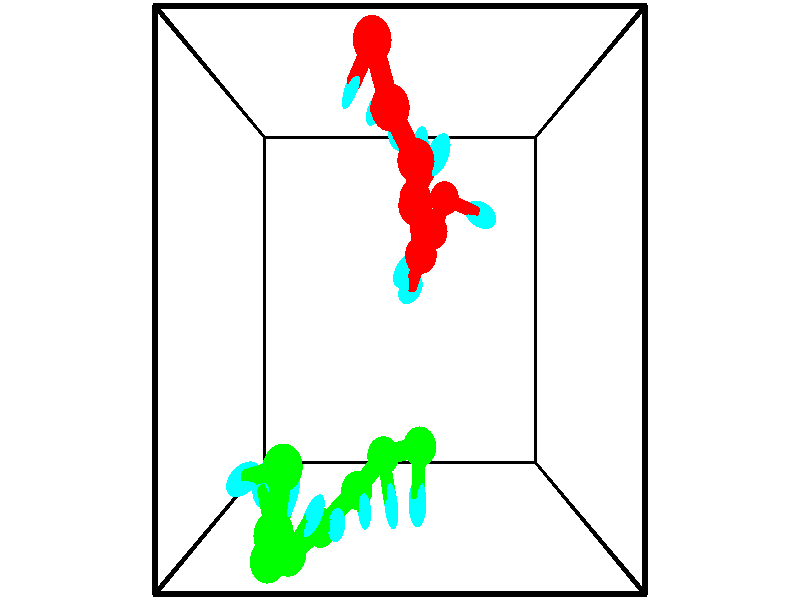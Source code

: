 // switches for output
#declare DRAW_BASES = 1; // possible values are 0, 1; only relevant for DNA ribbons
#declare DRAW_BASES_TYPE = 3; // possible values are 1, 2, 3; only relevant for DNA ribbons
#declare DRAW_FOG = 0; // set to 1 to enable fog

#include "colors.inc"

#include "transforms.inc"
background { rgb <1, 1, 1>}

#default {
   normal{
       ripples 0.25
       frequency 0.20
       turbulence 0.2
       lambda 5
   }
	finish {
		phong 0.1
		phong_size 40.
	}
}

// original window dimensions: 1024x640


// camera settings

camera {
	sky <-0, 1, 0>
	up <-0, 1, 0>
	right 1.6 * <1, 0, 0>
	location <2.5, 2.5, 11.1562>
	look_at <2.5, 2.5, 2.5>
	direction <0, 0, -8.6562>
	angle 67.0682
}


# declare cpy_camera_pos = <2.5, 2.5, 11.1562>;
# if (DRAW_FOG = 1)
fog {
	fog_type 2
	up vnormalize(cpy_camera_pos)
	color rgbt<1,1,1,0.3>
	distance 1e-5
	fog_alt 3e-3
	fog_offset 4
}
# end


// LIGHTS

# declare lum = 6;
global_settings {
	ambient_light rgb lum * <0.05, 0.05, 0.05>
	max_trace_level 15
}# declare cpy_direct_light_amount = 0.25;
light_source
{	1000 * <-1, -1, 1>,
	rgb lum * cpy_direct_light_amount
	parallel
}

light_source
{	1000 * <1, 1, -1>,
	rgb lum * cpy_direct_light_amount
	parallel
}

// strand 0

// nucleotide -1

// particle -1
sphere {
	<3.281996, 3.988535, 0.540082> 0.250000
	pigment { color rgbt <1,0,0,0> }
	no_shadow
}
cylinder {
	<3.654948, 3.859486, 0.474869>,  <3.878720, 3.782056, 0.435741>, 0.100000
	pigment { color rgbt <1,0,0,0> }
	no_shadow
}
cylinder {
	<3.654948, 3.859486, 0.474869>,  <3.281996, 3.988535, 0.540082>, 0.100000
	pigment { color rgbt <1,0,0,0> }
	no_shadow
}

// particle -1
sphere {
	<3.654948, 3.859486, 0.474869> 0.100000
	pigment { color rgbt <1,0,0,0> }
	no_shadow
}
sphere {
	0, 1
	scale<0.080000,0.200000,0.300000>
	matrix <-0.227978, -0.174826, -0.957842,
		0.280521, 0.930242, -0.236555,
		0.932381, -0.322625, -0.163032,
		3.934662, 3.762698, 0.425959>
	pigment { color rgbt <0,1,1,0> }
	no_shadow
}
cylinder {
	<3.048541, 3.455275, 1.000359>,  <3.281996, 3.988535, 0.540082>, 0.130000
	pigment { color rgbt <1,0,0,0> }
	no_shadow
}

// nucleotide -1

// particle -1
sphere {
	<3.048541, 3.455275, 1.000359> 0.250000
	pigment { color rgbt <1,0,0,0> }
	no_shadow
}
cylinder {
	<2.802050, 3.150921, 0.919052>,  <2.654155, 2.968308, 0.870268>, 0.100000
	pigment { color rgbt <1,0,0,0> }
	no_shadow
}
cylinder {
	<2.802050, 3.150921, 0.919052>,  <3.048541, 3.455275, 1.000359>, 0.100000
	pigment { color rgbt <1,0,0,0> }
	no_shadow
}

// particle -1
sphere {
	<2.802050, 3.150921, 0.919052> 0.100000
	pigment { color rgbt <1,0,0,0> }
	no_shadow
}
sphere {
	0, 1
	scale<0.080000,0.200000,0.300000>
	matrix <0.305395, -0.468758, 0.828854,
		-0.725946, 0.448687, 0.521232,
		-0.616228, -0.760885, -0.203266,
		2.617181, 2.922655, 0.858072>
	pigment { color rgbt <0,1,1,0> }
	no_shadow
}
cylinder {
	<2.830841, 3.094672, 1.616204>,  <3.048541, 3.455275, 1.000359>, 0.130000
	pigment { color rgbt <1,0,0,0> }
	no_shadow
}

// nucleotide -1

// particle -1
sphere {
	<2.830841, 3.094672, 1.616204> 0.250000
	pigment { color rgbt <1,0,0,0> }
	no_shadow
}
cylinder {
	<2.741066, 2.837337, 1.323425>,  <2.687201, 2.682937, 1.147758>, 0.100000
	pigment { color rgbt <1,0,0,0> }
	no_shadow
}
cylinder {
	<2.741066, 2.837337, 1.323425>,  <2.830841, 3.094672, 1.616204>, 0.100000
	pigment { color rgbt <1,0,0,0> }
	no_shadow
}

// particle -1
sphere {
	<2.741066, 2.837337, 1.323425> 0.100000
	pigment { color rgbt <1,0,0,0> }
	no_shadow
}
sphere {
	0, 1
	scale<0.080000,0.200000,0.300000>
	matrix <0.216239, -0.765262, 0.606313,
		-0.950194, -0.022195, 0.310868,
		-0.224438, -0.643336, -0.731947,
		2.673735, 2.644337, 1.103841>
	pigment { color rgbt <0,1,1,0> }
	no_shadow
}
cylinder {
	<2.741983, 3.845079, 1.587009>,  <2.830841, 3.094672, 1.616204>, 0.130000
	pigment { color rgbt <1,0,0,0> }
	no_shadow
}

// nucleotide -1

// particle -1
sphere {
	<2.741983, 3.845079, 1.587009> 0.250000
	pigment { color rgbt <1,0,0,0> }
	no_shadow
}
cylinder {
	<2.931630, 4.129913, 1.794140>,  <3.045419, 4.300814, 1.918419>, 0.100000
	pigment { color rgbt <1,0,0,0> }
	no_shadow
}
cylinder {
	<2.931630, 4.129913, 1.794140>,  <2.741983, 3.845079, 1.587009>, 0.100000
	pigment { color rgbt <1,0,0,0> }
	no_shadow
}

// particle -1
sphere {
	<2.931630, 4.129913, 1.794140> 0.100000
	pigment { color rgbt <1,0,0,0> }
	no_shadow
}
sphere {
	0, 1
	scale<0.080000,0.200000,0.300000>
	matrix <-0.723303, -0.020349, 0.690231,
		0.502041, -0.701798, 0.505406,
		0.474118, 0.712086, 0.517828,
		3.073866, 4.343539, 1.949488>
	pigment { color rgbt <0,1,1,0> }
	no_shadow
}
cylinder {
	<2.726012, 3.660091, 2.280013>,  <2.741983, 3.845079, 1.587009>, 0.130000
	pigment { color rgbt <1,0,0,0> }
	no_shadow
}

// nucleotide -1

// particle -1
sphere {
	<2.726012, 3.660091, 2.280013> 0.250000
	pigment { color rgbt <1,0,0,0> }
	no_shadow
}
cylinder {
	<2.761582, 4.056282, 2.237968>,  <2.782924, 4.293996, 2.212742>, 0.100000
	pigment { color rgbt <1,0,0,0> }
	no_shadow
}
cylinder {
	<2.761582, 4.056282, 2.237968>,  <2.726012, 3.660091, 2.280013>, 0.100000
	pigment { color rgbt <1,0,0,0> }
	no_shadow
}

// particle -1
sphere {
	<2.761582, 4.056282, 2.237968> 0.100000
	pigment { color rgbt <1,0,0,0> }
	no_shadow
}
sphere {
	0, 1
	scale<0.080000,0.200000,0.300000>
	matrix <-0.837574, 0.131471, 0.530269,
		0.539038, 0.040885, 0.841289,
		0.088925, 0.990477, -0.105111,
		2.788260, 4.353425, 2.206435>
	pigment { color rgbt <0,1,1,0> }
	no_shadow
}
cylinder {
	<2.714372, 4.074423, 2.968964>,  <2.726012, 3.660091, 2.280013>, 0.130000
	pigment { color rgbt <1,0,0,0> }
	no_shadow
}

// nucleotide -1

// particle -1
sphere {
	<2.714372, 4.074423, 2.968964> 0.250000
	pigment { color rgbt <1,0,0,0> }
	no_shadow
}
cylinder {
	<2.574560, 4.325474, 2.690708>,  <2.490673, 4.476104, 2.523755>, 0.100000
	pigment { color rgbt <1,0,0,0> }
	no_shadow
}
cylinder {
	<2.574560, 4.325474, 2.690708>,  <2.714372, 4.074423, 2.968964>, 0.100000
	pigment { color rgbt <1,0,0,0> }
	no_shadow
}

// particle -1
sphere {
	<2.574560, 4.325474, 2.690708> 0.100000
	pigment { color rgbt <1,0,0,0> }
	no_shadow
}
sphere {
	0, 1
	scale<0.080000,0.200000,0.300000>
	matrix <-0.842220, 0.114811, 0.526767,
		0.410480, 0.770002, 0.488470,
		-0.349530, 0.627626, -0.695639,
		2.469701, 4.513762, 2.482016>
	pigment { color rgbt <0,1,1,0> }
	no_shadow
}
cylinder {
	<2.374251, 4.568129, 3.366843>,  <2.714372, 4.074423, 2.968964>, 0.130000
	pigment { color rgbt <1,0,0,0> }
	no_shadow
}

// nucleotide -1

// particle -1
sphere {
	<2.374251, 4.568129, 3.366843> 0.250000
	pigment { color rgbt <1,0,0,0> }
	no_shadow
}
cylinder {
	<2.248598, 4.654888, 2.997135>,  <2.173207, 4.706944, 2.775310>, 0.100000
	pigment { color rgbt <1,0,0,0> }
	no_shadow
}
cylinder {
	<2.248598, 4.654888, 2.997135>,  <2.374251, 4.568129, 3.366843>, 0.100000
	pigment { color rgbt <1,0,0,0> }
	no_shadow
}

// particle -1
sphere {
	<2.248598, 4.654888, 2.997135> 0.100000
	pigment { color rgbt <1,0,0,0> }
	no_shadow
}
sphere {
	0, 1
	scale<0.080000,0.200000,0.300000>
	matrix <-0.865679, 0.334255, 0.372657,
		0.389771, 0.917185, 0.082765,
		-0.314131, 0.216899, -0.924271,
		2.154359, 4.719958, 2.719854>
	pigment { color rgbt <0,1,1,0> }
	no_shadow
}
cylinder {
	<2.139996, 5.307940, 3.337209>,  <2.374251, 4.568129, 3.366843>, 0.130000
	pigment { color rgbt <1,0,0,0> }
	no_shadow
}

// nucleotide -1

// particle -1
sphere {
	<2.139996, 5.307940, 3.337209> 0.250000
	pigment { color rgbt <1,0,0,0> }
	no_shadow
}
cylinder {
	<1.964354, 5.102367, 3.042439>,  <1.858968, 4.979024, 2.865576>, 0.100000
	pigment { color rgbt <1,0,0,0> }
	no_shadow
}
cylinder {
	<1.964354, 5.102367, 3.042439>,  <2.139996, 5.307940, 3.337209>, 0.100000
	pigment { color rgbt <1,0,0,0> }
	no_shadow
}

// particle -1
sphere {
	<1.964354, 5.102367, 3.042439> 0.100000
	pigment { color rgbt <1,0,0,0> }
	no_shadow
}
sphere {
	0, 1
	scale<0.080000,0.200000,0.300000>
	matrix <-0.896977, 0.297491, 0.327004,
		0.051172, 0.804596, -0.591614,
		-0.439106, -0.513930, -0.736927,
		1.832622, 4.948188, 2.821360>
	pigment { color rgbt <0,1,1,0> }
	no_shadow
}
// strand 1

// nucleotide -1

// particle -1
sphere {
	<1.020364, 0.737747, 3.554453> 0.250000
	pigment { color rgbt <0,1,0,0> }
	no_shadow
}
cylinder {
	<0.687256, 0.623764, 3.364594>,  <0.487391, 0.555374, 3.250678>, 0.100000
	pigment { color rgbt <0,1,0,0> }
	no_shadow
}
cylinder {
	<0.687256, 0.623764, 3.364594>,  <1.020364, 0.737747, 3.554453>, 0.100000
	pigment { color rgbt <0,1,0,0> }
	no_shadow
}

// particle -1
sphere {
	<0.687256, 0.623764, 3.364594> 0.100000
	pigment { color rgbt <0,1,0,0> }
	no_shadow
}
sphere {
	0, 1
	scale<0.080000,0.200000,0.300000>
	matrix <0.545999, -0.564483, -0.619066,
		-0.091523, -0.774698, 0.625673,
		-0.832771, -0.284958, -0.474648,
		0.437424, 0.538277, 3.222199>
	pigment { color rgbt <0,1,1,0> }
	no_shadow
}
cylinder {
	<0.893322, 0.016325, 3.477653>,  <1.020364, 0.737747, 3.554453>, 0.130000
	pigment { color rgbt <0,1,0,0> }
	no_shadow
}

// nucleotide -1

// particle -1
sphere {
	<0.893322, 0.016325, 3.477653> 0.250000
	pigment { color rgbt <0,1,0,0> }
	no_shadow
}
cylinder {
	<0.752956, 0.237617, 3.175449>,  <0.668737, 0.370393, 2.994127>, 0.100000
	pigment { color rgbt <0,1,0,0> }
	no_shadow
}
cylinder {
	<0.752956, 0.237617, 3.175449>,  <0.893322, 0.016325, 3.477653>, 0.100000
	pigment { color rgbt <0,1,0,0> }
	no_shadow
}

// particle -1
sphere {
	<0.752956, 0.237617, 3.175449> 0.100000
	pigment { color rgbt <0,1,0,0> }
	no_shadow
}
sphere {
	0, 1
	scale<0.080000,0.200000,0.300000>
	matrix <0.570039, -0.513891, -0.641071,
		-0.742910, -0.655630, -0.135032,
		-0.350914, 0.553231, -0.755510,
		0.647682, 0.403587, 2.948797>
	pigment { color rgbt <0,1,1,0> }
	no_shadow
}
cylinder {
	<0.714115, -0.447091, 2.942671>,  <0.893322, 0.016325, 3.477653>, 0.130000
	pigment { color rgbt <0,1,0,0> }
	no_shadow
}

// nucleotide -1

// particle -1
sphere {
	<0.714115, -0.447091, 2.942671> 0.250000
	pigment { color rgbt <0,1,0,0> }
	no_shadow
}
cylinder {
	<0.840731, -0.101501, 2.786030>,  <0.916700, 0.105852, 2.692045>, 0.100000
	pigment { color rgbt <0,1,0,0> }
	no_shadow
}
cylinder {
	<0.840731, -0.101501, 2.786030>,  <0.714115, -0.447091, 2.942671>, 0.100000
	pigment { color rgbt <0,1,0,0> }
	no_shadow
}

// particle -1
sphere {
	<0.840731, -0.101501, 2.786030> 0.100000
	pigment { color rgbt <0,1,0,0> }
	no_shadow
}
sphere {
	0, 1
	scale<0.080000,0.200000,0.300000>
	matrix <0.779122, -0.472288, -0.412206,
		-0.541084, -0.174626, -0.822639,
		0.316540, 0.863973, -0.391603,
		0.935693, 0.157691, 2.668549>
	pigment { color rgbt <0,1,1,0> }
	no_shadow
}
cylinder {
	<0.865455, -0.627955, 2.267014>,  <0.714115, -0.447091, 2.942671>, 0.130000
	pigment { color rgbt <0,1,0,0> }
	no_shadow
}

// nucleotide -1

// particle -1
sphere {
	<0.865455, -0.627955, 2.267014> 0.250000
	pigment { color rgbt <0,1,0,0> }
	no_shadow
}
cylinder {
	<1.084280, -0.316582, 2.390148>,  <1.215575, -0.129758, 2.464029>, 0.100000
	pigment { color rgbt <0,1,0,0> }
	no_shadow
}
cylinder {
	<1.084280, -0.316582, 2.390148>,  <0.865455, -0.627955, 2.267014>, 0.100000
	pigment { color rgbt <0,1,0,0> }
	no_shadow
}

// particle -1
sphere {
	<1.084280, -0.316582, 2.390148> 0.100000
	pigment { color rgbt <0,1,0,0> }
	no_shadow
}
sphere {
	0, 1
	scale<0.080000,0.200000,0.300000>
	matrix <0.796550, -0.371034, -0.477327,
		-0.257350, 0.506335, -0.823041,
		0.547063, 0.778434, 0.307835,
		1.248399, -0.083052, 2.482499>
	pigment { color rgbt <0,1,1,0> }
	no_shadow
}
cylinder {
	<1.263863, -0.467681, 1.712469>,  <0.865455, -0.627955, 2.267014>, 0.130000
	pigment { color rgbt <0,1,0,0> }
	no_shadow
}

// nucleotide -1

// particle -1
sphere {
	<1.263863, -0.467681, 1.712469> 0.250000
	pigment { color rgbt <0,1,0,0> }
	no_shadow
}
cylinder {
	<1.436867, -0.343147, 2.050938>,  <1.540669, -0.268427, 2.254019>, 0.100000
	pigment { color rgbt <0,1,0,0> }
	no_shadow
}
cylinder {
	<1.436867, -0.343147, 2.050938>,  <1.263863, -0.467681, 1.712469>, 0.100000
	pigment { color rgbt <0,1,0,0> }
	no_shadow
}

// particle -1
sphere {
	<1.436867, -0.343147, 2.050938> 0.100000
	pigment { color rgbt <0,1,0,0> }
	no_shadow
}
sphere {
	0, 1
	scale<0.080000,0.200000,0.300000>
	matrix <0.901112, -0.181032, -0.393985,
		0.030523, 0.932898, -0.358845,
		0.432510, 0.311334, 0.846171,
		1.566620, -0.249747, 2.304789>
	pigment { color rgbt <0,1,1,0> }
	no_shadow
}
cylinder {
	<1.807651, -0.043756, 1.475549>,  <1.263863, -0.467681, 1.712469>, 0.130000
	pigment { color rgbt <0,1,0,0> }
	no_shadow
}

// nucleotide -1

// particle -1
sphere {
	<1.807651, -0.043756, 1.475549> 0.250000
	pigment { color rgbt <0,1,0,0> }
	no_shadow
}
cylinder {
	<1.900732, -0.090202, 1.861786>,  <1.956581, -0.118070, 2.093528>, 0.100000
	pigment { color rgbt <0,1,0,0> }
	no_shadow
}
cylinder {
	<1.900732, -0.090202, 1.861786>,  <1.807651, -0.043756, 1.475549>, 0.100000
	pigment { color rgbt <0,1,0,0> }
	no_shadow
}

// particle -1
sphere {
	<1.900732, -0.090202, 1.861786> 0.100000
	pigment { color rgbt <0,1,0,0> }
	no_shadow
}
sphere {
	0, 1
	scale<0.080000,0.200000,0.300000>
	matrix <0.965933, -0.088012, -0.243368,
		0.113243, 0.989329, 0.091678,
		0.232702, -0.116115, 0.965592,
		1.970543, -0.125037, 2.151463>
	pigment { color rgbt <0,1,1,0> }
	no_shadow
}
cylinder {
	<2.235482, 0.456170, 1.646687>,  <1.807651, -0.043756, 1.475549>, 0.130000
	pigment { color rgbt <0,1,0,0> }
	no_shadow
}

// nucleotide -1

// particle -1
sphere {
	<2.235482, 0.456170, 1.646687> 0.250000
	pigment { color rgbt <0,1,0,0> }
	no_shadow
}
cylinder {
	<2.310101, 0.152939, 1.896652>,  <2.354872, -0.029000, 2.046632>, 0.100000
	pigment { color rgbt <0,1,0,0> }
	no_shadow
}
cylinder {
	<2.310101, 0.152939, 1.896652>,  <2.235482, 0.456170, 1.646687>, 0.100000
	pigment { color rgbt <0,1,0,0> }
	no_shadow
}

// particle -1
sphere {
	<2.310101, 0.152939, 1.896652> 0.100000
	pigment { color rgbt <0,1,0,0> }
	no_shadow
}
sphere {
	0, 1
	scale<0.080000,0.200000,0.300000>
	matrix <0.942864, -0.040587, -0.330695,
		0.276056, 0.650899, 0.707194,
		0.186546, -0.758079, 0.624914,
		2.366064, -0.074485, 2.084126>
	pigment { color rgbt <0,1,1,0> }
	no_shadow
}
cylinder {
	<2.799711, 0.643981, 1.982526>,  <2.235482, 0.456170, 1.646687>, 0.130000
	pigment { color rgbt <0,1,0,0> }
	no_shadow
}

// nucleotide -1

// particle -1
sphere {
	<2.799711, 0.643981, 1.982526> 0.250000
	pigment { color rgbt <0,1,0,0> }
	no_shadow
}
cylinder {
	<2.778965, 0.245598, 2.011860>,  <2.766518, 0.006568, 2.029460>, 0.100000
	pigment { color rgbt <0,1,0,0> }
	no_shadow
}
cylinder {
	<2.778965, 0.245598, 2.011860>,  <2.799711, 0.643981, 1.982526>, 0.100000
	pigment { color rgbt <0,1,0,0> }
	no_shadow
}

// particle -1
sphere {
	<2.778965, 0.245598, 2.011860> 0.100000
	pigment { color rgbt <0,1,0,0> }
	no_shadow
}
sphere {
	0, 1
	scale<0.080000,0.200000,0.300000>
	matrix <0.823247, -0.084207, -0.561403,
		0.565309, 0.031256, 0.824287,
		-0.051864, -0.995958, 0.073335,
		2.763406, -0.053190, 2.033860>
	pigment { color rgbt <0,1,1,0> }
	no_shadow
}
// box output
cylinder {
	<0.000000, 0.000000, 0.000000>,  <5.000000, 0.000000, 0.000000>, 0.025000
	pigment { color rgbt <0,0,0,0> }
	no_shadow
}
cylinder {
	<0.000000, 0.000000, 0.000000>,  <0.000000, 5.000000, 0.000000>, 0.025000
	pigment { color rgbt <0,0,0,0> }
	no_shadow
}
cylinder {
	<0.000000, 0.000000, 0.000000>,  <0.000000, 0.000000, 5.000000>, 0.025000
	pigment { color rgbt <0,0,0,0> }
	no_shadow
}
cylinder {
	<5.000000, 5.000000, 5.000000>,  <0.000000, 5.000000, 5.000000>, 0.025000
	pigment { color rgbt <0,0,0,0> }
	no_shadow
}
cylinder {
	<5.000000, 5.000000, 5.000000>,  <5.000000, 0.000000, 5.000000>, 0.025000
	pigment { color rgbt <0,0,0,0> }
	no_shadow
}
cylinder {
	<5.000000, 5.000000, 5.000000>,  <5.000000, 5.000000, 0.000000>, 0.025000
	pigment { color rgbt <0,0,0,0> }
	no_shadow
}
cylinder {
	<0.000000, 0.000000, 5.000000>,  <0.000000, 5.000000, 5.000000>, 0.025000
	pigment { color rgbt <0,0,0,0> }
	no_shadow
}
cylinder {
	<0.000000, 0.000000, 5.000000>,  <5.000000, 0.000000, 5.000000>, 0.025000
	pigment { color rgbt <0,0,0,0> }
	no_shadow
}
cylinder {
	<5.000000, 5.000000, 0.000000>,  <0.000000, 5.000000, 0.000000>, 0.025000
	pigment { color rgbt <0,0,0,0> }
	no_shadow
}
cylinder {
	<5.000000, 5.000000, 0.000000>,  <5.000000, 0.000000, 0.000000>, 0.025000
	pigment { color rgbt <0,0,0,0> }
	no_shadow
}
cylinder {
	<5.000000, 0.000000, 5.000000>,  <5.000000, 0.000000, 0.000000>, 0.025000
	pigment { color rgbt <0,0,0,0> }
	no_shadow
}
cylinder {
	<0.000000, 5.000000, 0.000000>,  <0.000000, 5.000000, 5.000000>, 0.025000
	pigment { color rgbt <0,0,0,0> }
	no_shadow
}
// end of box output
